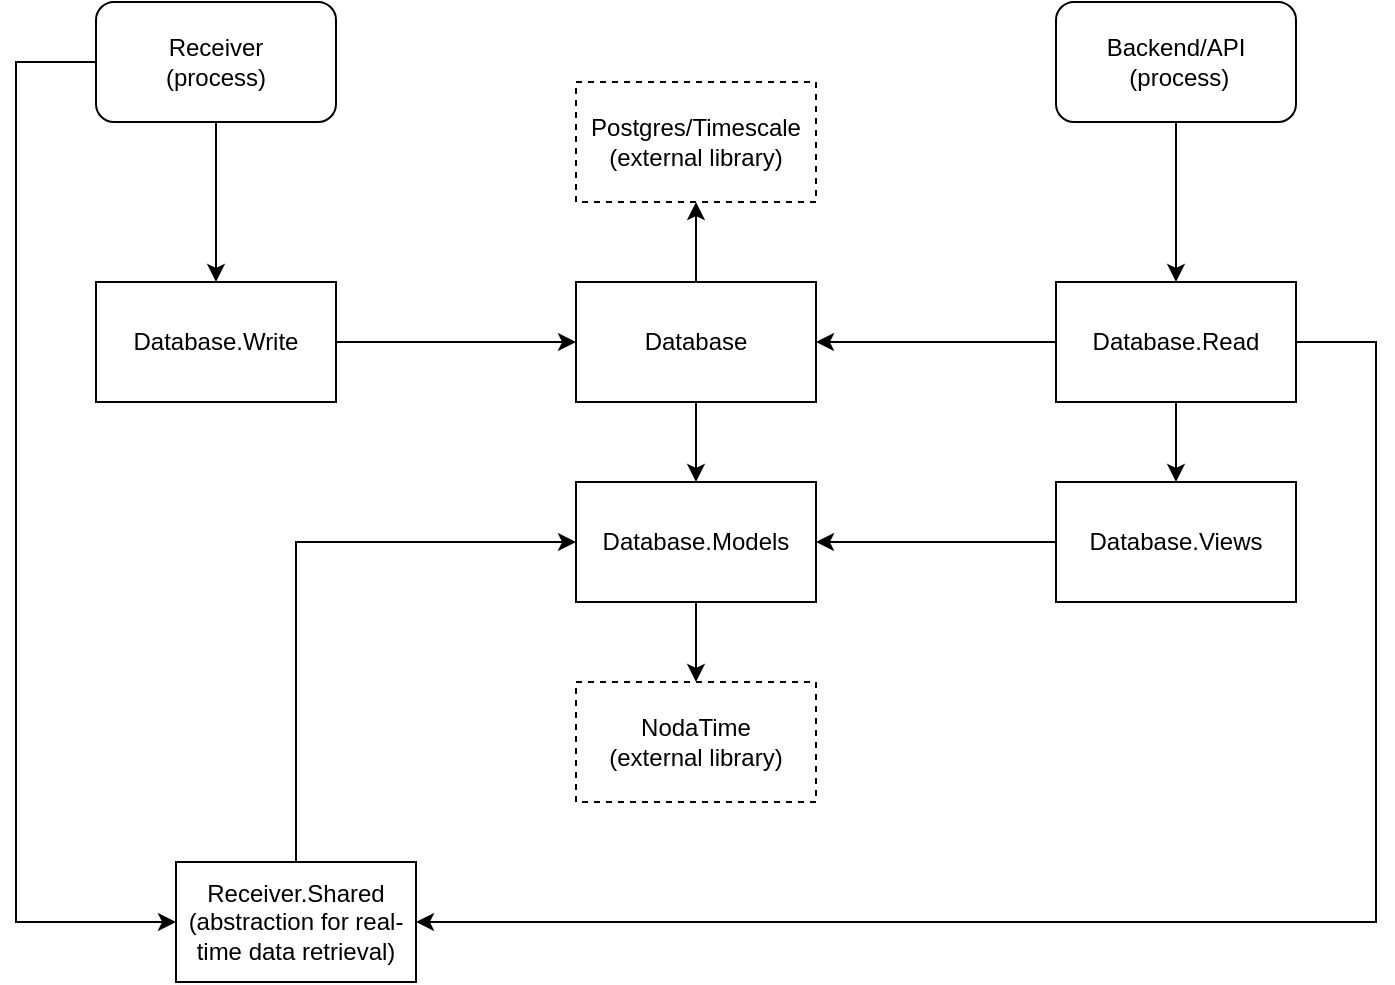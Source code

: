<mxfile version="16.6.5" type="device"><diagram id="s8dsEkdGTyLwh6e7yYzE" name="Page-1"><mxGraphModel dx="1422" dy="686" grid="1" gridSize="10" guides="1" tooltips="1" connect="1" arrows="1" fold="1" page="1" pageScale="1" pageWidth="850" pageHeight="1100" math="0" shadow="0"><root><mxCell id="0"/><mxCell id="1" parent="0"/><mxCell id="NuSbkZ8MaXjPx7eCI_ni-27" style="edgeStyle=orthogonalEdgeStyle;rounded=0;orthogonalLoop=1;jettySize=auto;html=1;exitX=0;exitY=0.5;exitDx=0;exitDy=0;entryX=0;entryY=0.5;entryDx=0;entryDy=0;" parent="1" source="NuSbkZ8MaXjPx7eCI_ni-1" target="NuSbkZ8MaXjPx7eCI_ni-16" edge="1"><mxGeometry relative="1" as="geometry"><Array as="points"><mxPoint x="80" y="150"/><mxPoint x="80" y="580"/></Array></mxGeometry></mxCell><mxCell id="NuSbkZ8MaXjPx7eCI_ni-1" value="&lt;div&gt;Receiver&lt;/div&gt;&lt;div&gt;(process)&lt;/div&gt;" style="rounded=1;whiteSpace=wrap;html=1;" parent="1" vertex="1"><mxGeometry x="120" y="120" width="120" height="60" as="geometry"/></mxCell><mxCell id="NuSbkZ8MaXjPx7eCI_ni-2" value="&lt;div&gt;Backend/API&lt;/div&gt;&amp;nbsp;(process)" style="rounded=1;whiteSpace=wrap;html=1;" parent="1" vertex="1"><mxGeometry x="600" y="120" width="120" height="60" as="geometry"/></mxCell><mxCell id="NuSbkZ8MaXjPx7eCI_ni-3" value="Database" style="rounded=0;whiteSpace=wrap;html=1;" parent="1" vertex="1"><mxGeometry x="360" y="260" width="120" height="60" as="geometry"/></mxCell><mxCell id="NuSbkZ8MaXjPx7eCI_ni-4" value="&lt;div&gt;Postgres/Timescale&lt;/div&gt;&lt;div&gt;(external library)&lt;br&gt;&lt;/div&gt;" style="rounded=0;whiteSpace=wrap;html=1;dashed=1;" parent="1" vertex="1"><mxGeometry x="360" y="160" width="120" height="60" as="geometry"/></mxCell><mxCell id="NuSbkZ8MaXjPx7eCI_ni-5" value="Database.Write" style="rounded=0;whiteSpace=wrap;html=1;" parent="1" vertex="1"><mxGeometry x="120" y="260" width="120" height="60" as="geometry"/></mxCell><mxCell id="NuSbkZ8MaXjPx7eCI_ni-28" style="edgeStyle=orthogonalEdgeStyle;rounded=0;orthogonalLoop=1;jettySize=auto;html=1;exitX=1;exitY=0.5;exitDx=0;exitDy=0;entryX=1;entryY=0.5;entryDx=0;entryDy=0;" parent="1" source="NuSbkZ8MaXjPx7eCI_ni-6" target="NuSbkZ8MaXjPx7eCI_ni-16" edge="1"><mxGeometry relative="1" as="geometry"><Array as="points"><mxPoint x="760" y="290"/><mxPoint x="760" y="580"/></Array></mxGeometry></mxCell><mxCell id="NuSbkZ8MaXjPx7eCI_ni-6" value="Database.Read" style="rounded=0;whiteSpace=wrap;html=1;" parent="1" vertex="1"><mxGeometry x="600" y="260" width="120" height="60" as="geometry"/></mxCell><mxCell id="NuSbkZ8MaXjPx7eCI_ni-7" value="Database.Models" style="rounded=0;whiteSpace=wrap;html=1;" parent="1" vertex="1"><mxGeometry x="360" y="360" width="120" height="60" as="geometry"/></mxCell><mxCell id="NuSbkZ8MaXjPx7eCI_ni-8" value="Database.Views" style="rounded=0;whiteSpace=wrap;html=1;" parent="1" vertex="1"><mxGeometry x="600" y="360" width="120" height="60" as="geometry"/></mxCell><mxCell id="NuSbkZ8MaXjPx7eCI_ni-9" value="" style="endArrow=classic;html=1;rounded=0;exitX=1;exitY=0.5;exitDx=0;exitDy=0;entryX=0;entryY=0.5;entryDx=0;entryDy=0;" parent="1" source="NuSbkZ8MaXjPx7eCI_ni-5" target="NuSbkZ8MaXjPx7eCI_ni-3" edge="1"><mxGeometry width="50" height="50" relative="1" as="geometry"><mxPoint x="400" y="320" as="sourcePoint"/><mxPoint x="290" y="240" as="targetPoint"/></mxGeometry></mxCell><mxCell id="NuSbkZ8MaXjPx7eCI_ni-10" value="" style="endArrow=classic;html=1;rounded=0;exitX=0.5;exitY=0;exitDx=0;exitDy=0;entryX=0.5;entryY=1;entryDx=0;entryDy=0;" parent="1" source="NuSbkZ8MaXjPx7eCI_ni-3" target="NuSbkZ8MaXjPx7eCI_ni-4" edge="1"><mxGeometry width="50" height="50" relative="1" as="geometry"><mxPoint x="190" y="460" as="sourcePoint"/><mxPoint x="240" y="410" as="targetPoint"/></mxGeometry></mxCell><mxCell id="NuSbkZ8MaXjPx7eCI_ni-11" value="" style="endArrow=classic;html=1;rounded=0;exitX=0.5;exitY=1;exitDx=0;exitDy=0;entryX=0.5;entryY=0;entryDx=0;entryDy=0;" parent="1" source="NuSbkZ8MaXjPx7eCI_ni-3" target="NuSbkZ8MaXjPx7eCI_ni-7" edge="1"><mxGeometry width="50" height="50" relative="1" as="geometry"><mxPoint x="520" y="380" as="sourcePoint"/><mxPoint x="570" y="330" as="targetPoint"/></mxGeometry></mxCell><mxCell id="NuSbkZ8MaXjPx7eCI_ni-12" value="" style="endArrow=classic;html=1;rounded=0;entryX=1;entryY=0.5;entryDx=0;entryDy=0;exitX=0;exitY=0.5;exitDx=0;exitDy=0;" parent="1" source="NuSbkZ8MaXjPx7eCI_ni-6" target="NuSbkZ8MaXjPx7eCI_ni-3" edge="1"><mxGeometry width="50" height="50" relative="1" as="geometry"><mxPoint x="510" y="290" as="sourcePoint"/><mxPoint x="560" y="240" as="targetPoint"/></mxGeometry></mxCell><mxCell id="NuSbkZ8MaXjPx7eCI_ni-13" value="" style="endArrow=classic;html=1;rounded=0;entryX=0.5;entryY=0;entryDx=0;entryDy=0;exitX=0.5;exitY=1;exitDx=0;exitDy=0;" parent="1" source="NuSbkZ8MaXjPx7eCI_ni-1" target="NuSbkZ8MaXjPx7eCI_ni-5" edge="1"><mxGeometry width="50" height="50" relative="1" as="geometry"><mxPoint x="40" y="300" as="sourcePoint"/><mxPoint x="90" y="250" as="targetPoint"/></mxGeometry></mxCell><mxCell id="NuSbkZ8MaXjPx7eCI_ni-14" value="" style="endArrow=classic;html=1;rounded=0;exitX=0.5;exitY=1;exitDx=0;exitDy=0;entryX=0.5;entryY=0;entryDx=0;entryDy=0;" parent="1" source="NuSbkZ8MaXjPx7eCI_ni-2" target="NuSbkZ8MaXjPx7eCI_ni-6" edge="1"><mxGeometry width="50" height="50" relative="1" as="geometry"><mxPoint x="420" y="520" as="sourcePoint"/><mxPoint x="470" y="470" as="targetPoint"/></mxGeometry></mxCell><mxCell id="NuSbkZ8MaXjPx7eCI_ni-15" value="" style="endArrow=classic;html=1;rounded=0;exitX=0.5;exitY=1;exitDx=0;exitDy=0;entryX=0.5;entryY=0;entryDx=0;entryDy=0;" parent="1" source="NuSbkZ8MaXjPx7eCI_ni-6" target="NuSbkZ8MaXjPx7eCI_ni-8" edge="1"><mxGeometry width="50" height="50" relative="1" as="geometry"><mxPoint x="560" y="590" as="sourcePoint"/><mxPoint x="610" y="540" as="targetPoint"/></mxGeometry></mxCell><mxCell id="NuSbkZ8MaXjPx7eCI_ni-29" style="edgeStyle=orthogonalEdgeStyle;rounded=0;orthogonalLoop=1;jettySize=auto;html=1;exitX=0.5;exitY=0;exitDx=0;exitDy=0;entryX=0;entryY=0.5;entryDx=0;entryDy=0;" parent="1" source="NuSbkZ8MaXjPx7eCI_ni-16" target="NuSbkZ8MaXjPx7eCI_ni-7" edge="1"><mxGeometry relative="1" as="geometry"/></mxCell><mxCell id="NuSbkZ8MaXjPx7eCI_ni-16" value="Receiver.Shared&lt;br&gt;(abstraction for real-time data retrieval)" style="rounded=0;whiteSpace=wrap;html=1;" parent="1" vertex="1"><mxGeometry x="160" y="550" width="120" height="60" as="geometry"/></mxCell><mxCell id="NuSbkZ8MaXjPx7eCI_ni-20" value="" style="endArrow=classic;html=1;rounded=0;entryX=1;entryY=0.5;entryDx=0;entryDy=0;exitX=0;exitY=0.5;exitDx=0;exitDy=0;" parent="1" source="NuSbkZ8MaXjPx7eCI_ni-8" target="NuSbkZ8MaXjPx7eCI_ni-7" edge="1"><mxGeometry width="50" height="50" relative="1" as="geometry"><mxPoint x="630" y="510" as="sourcePoint"/><mxPoint x="680" y="460" as="targetPoint"/></mxGeometry></mxCell><mxCell id="NuSbkZ8MaXjPx7eCI_ni-22" value="&lt;div&gt;NodaTime&lt;/div&gt;&lt;div&gt;(external library)&lt;br&gt;&lt;/div&gt;" style="rounded=0;whiteSpace=wrap;html=1;dashed=1;" parent="1" vertex="1"><mxGeometry x="360" y="460" width="120" height="60" as="geometry"/></mxCell><mxCell id="NuSbkZ8MaXjPx7eCI_ni-23" value="" style="endArrow=classic;html=1;rounded=0;entryX=0.5;entryY=0;entryDx=0;entryDy=0;exitX=0.5;exitY=1;exitDx=0;exitDy=0;" parent="1" source="NuSbkZ8MaXjPx7eCI_ni-7" target="NuSbkZ8MaXjPx7eCI_ni-22" edge="1"><mxGeometry width="50" height="50" relative="1" as="geometry"><mxPoint x="620" y="510" as="sourcePoint"/><mxPoint x="670" y="460" as="targetPoint"/></mxGeometry></mxCell></root></mxGraphModel></diagram></mxfile>